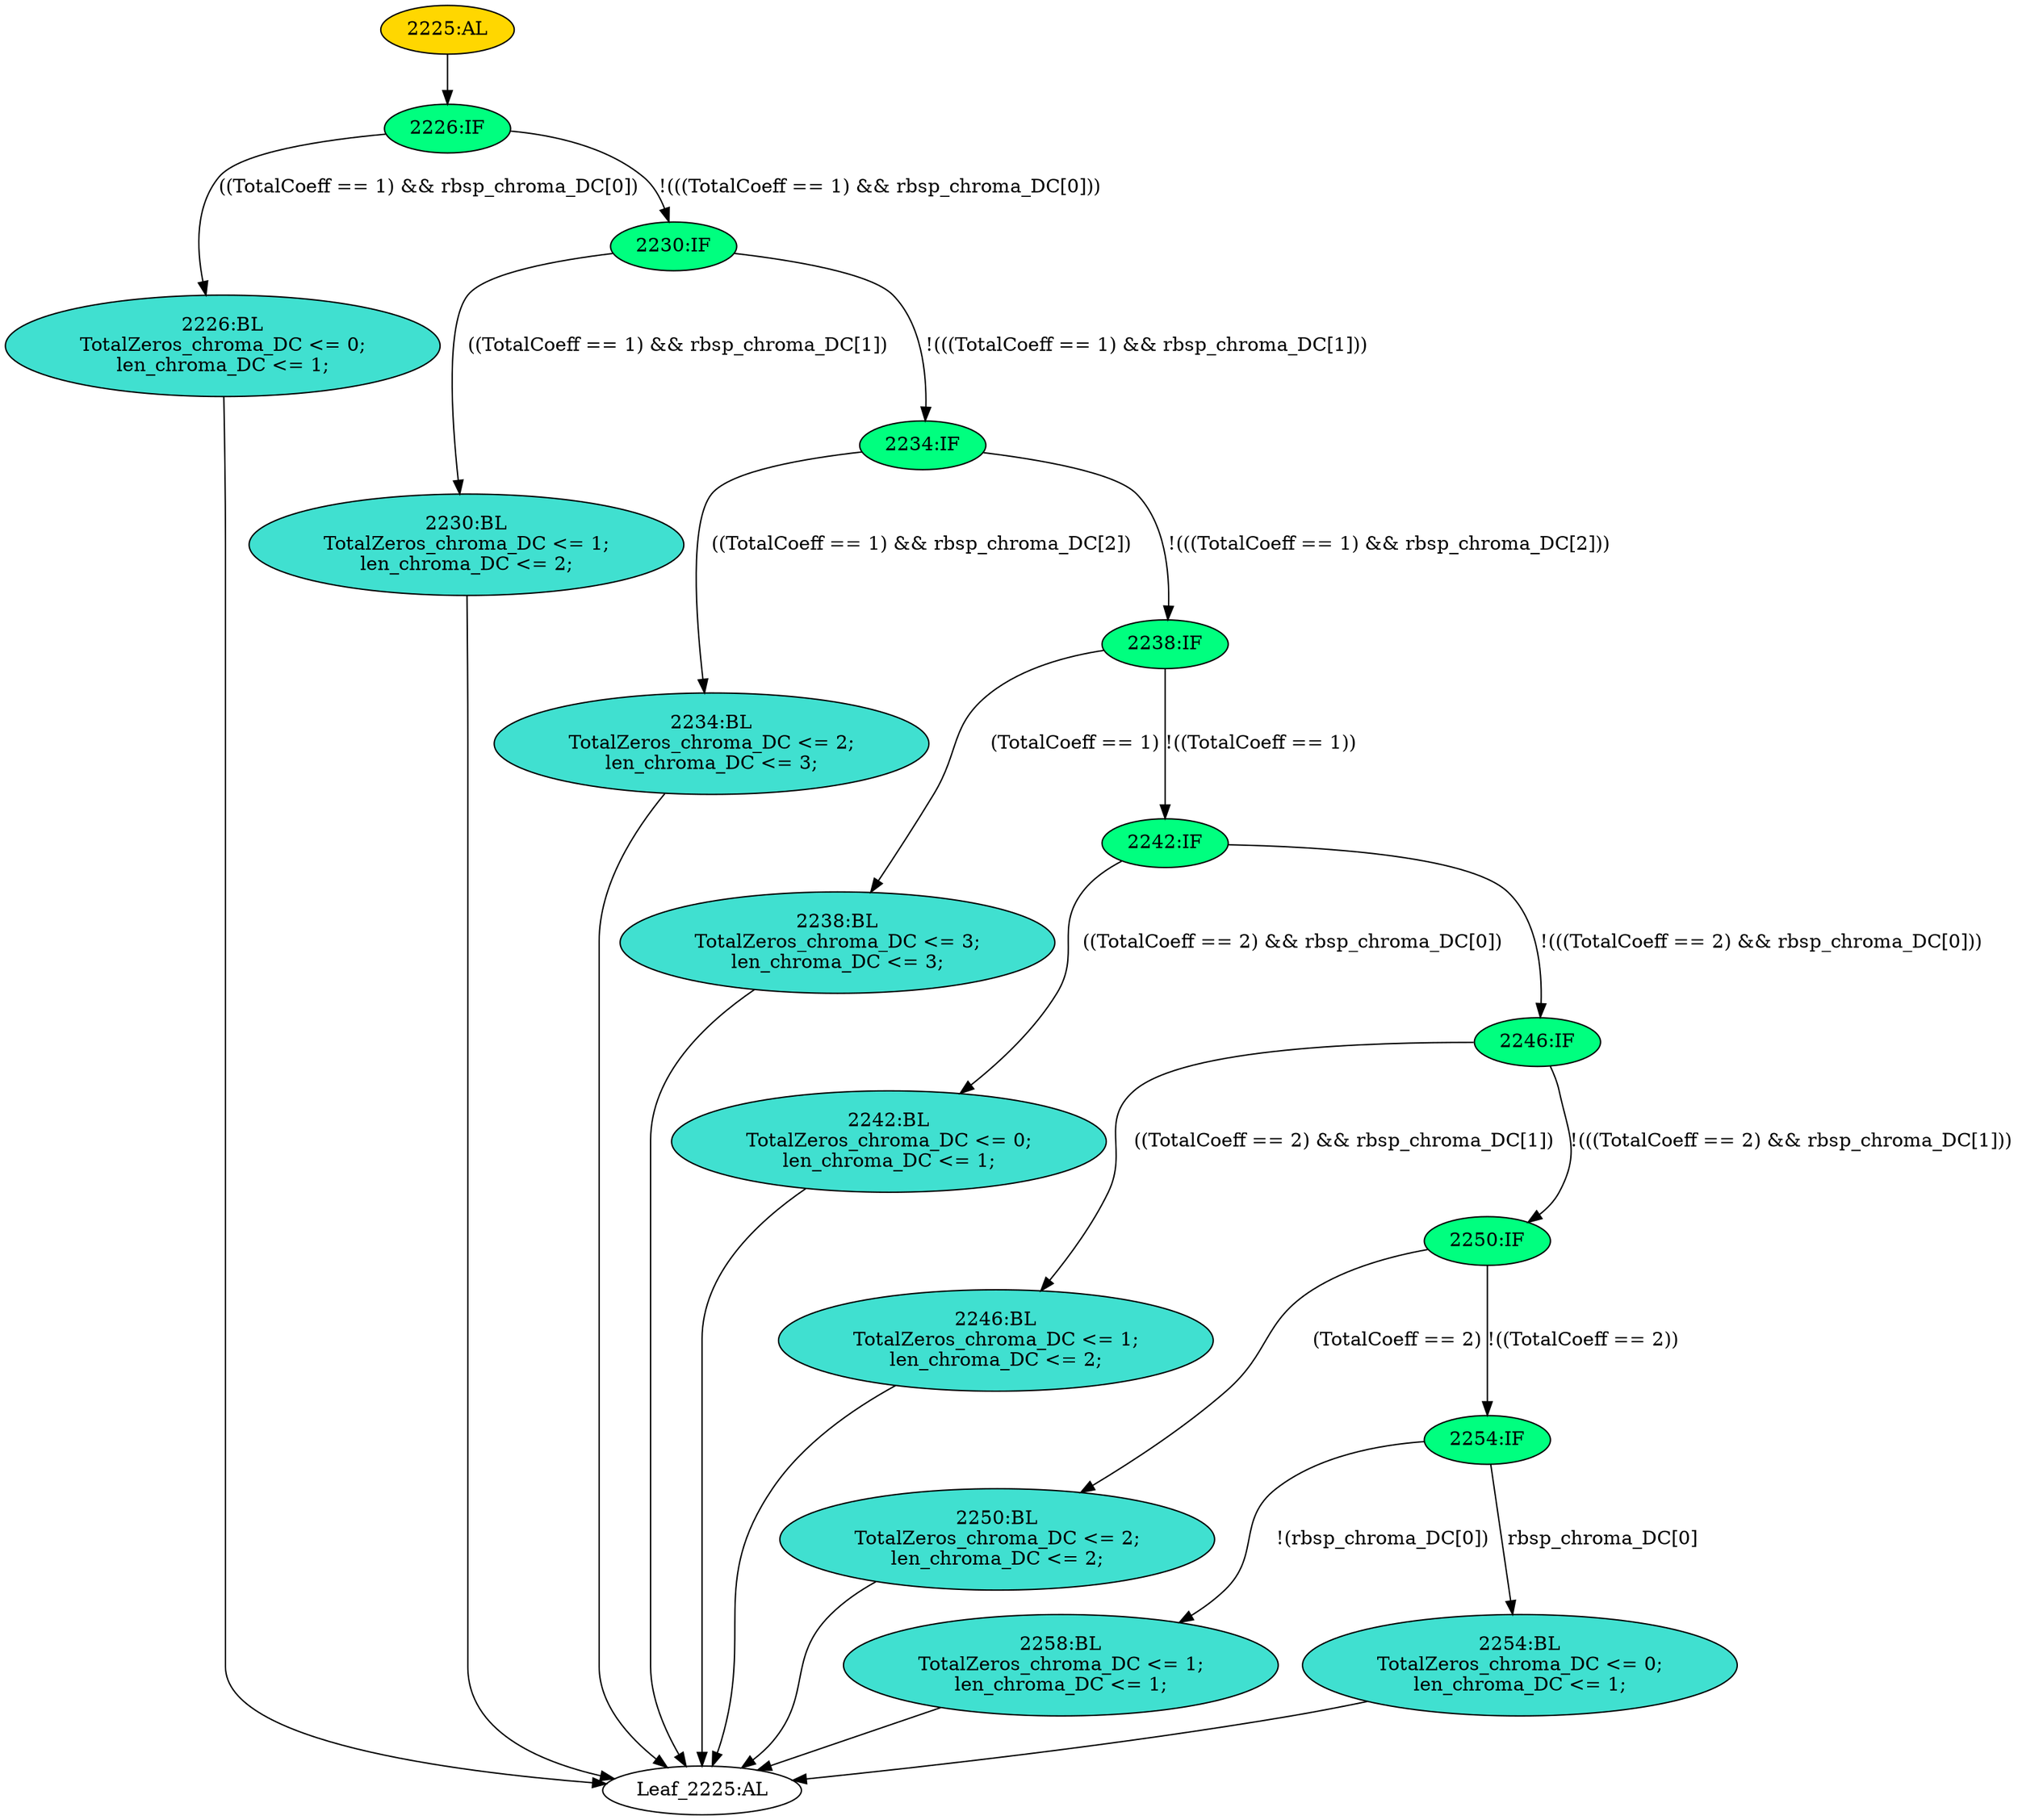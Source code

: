 strict digraph "" {
	node [label="\N"];
	"2250:BL"	 [ast="<pyverilog.vparser.ast.Block object at 0x7f204c598fd0>",
		fillcolor=turquoise,
		label="2250:BL
TotalZeros_chroma_DC <= 2;
len_chroma_DC <= 2;",
		statements="[<pyverilog.vparser.ast.NonblockingSubstitution object at 0x7f204c598cd0>, <pyverilog.vparser.ast.NonblockingSubstitution object \
at 0x7f204c598f10>]",
		style=filled,
		typ=Block];
	"Leaf_2225:AL"	 [def_var="['TotalZeros_chroma_DC', 'len_chroma_DC']",
		label="Leaf_2225:AL"];
	"2250:BL" -> "Leaf_2225:AL"	 [cond="[]",
		lineno=None];
	"2226:BL"	 [ast="<pyverilog.vparser.ast.Block object at 0x7f204c749690>",
		fillcolor=turquoise,
		label="2226:BL
TotalZeros_chroma_DC <= 0;
len_chroma_DC <= 1;",
		statements="[<pyverilog.vparser.ast.NonblockingSubstitution object at 0x7f204c598d10>, <pyverilog.vparser.ast.NonblockingSubstitution object \
at 0x7f204c749110>]",
		style=filled,
		typ=Block];
	"2226:BL" -> "Leaf_2225:AL"	 [cond="[]",
		lineno=None];
	"2225:AL"	 [ast="<pyverilog.vparser.ast.Always object at 0x7f204c749510>",
		clk_sens=False,
		fillcolor=gold,
		label="2225:AL",
		sens="[]",
		statements="[]",
		style=filled,
		typ=Always,
		use_var="['rbsp_chroma_DC', 'TotalCoeff']"];
	"2226:IF"	 [ast="<pyverilog.vparser.ast.IfStatement object at 0x7f204c749910>",
		fillcolor=springgreen,
		label="2226:IF",
		statements="[]",
		style=filled,
		typ=IfStatement];
	"2225:AL" -> "2226:IF"	 [cond="[]",
		lineno=None];
	"2234:BL"	 [ast="<pyverilog.vparser.ast.Block object at 0x7f204c747650>",
		fillcolor=turquoise,
		label="2234:BL
TotalZeros_chroma_DC <= 2;
len_chroma_DC <= 3;",
		statements="[<pyverilog.vparser.ast.NonblockingSubstitution object at 0x7f204c747690>, <pyverilog.vparser.ast.NonblockingSubstitution object \
at 0x7f204c747810>]",
		style=filled,
		typ=Block];
	"2234:BL" -> "Leaf_2225:AL"	 [cond="[]",
		lineno=None];
	"2258:BL"	 [ast="<pyverilog.vparser.ast.Block object at 0x7f204c749c90>",
		fillcolor=turquoise,
		label="2258:BL
TotalZeros_chroma_DC <= 1;
len_chroma_DC <= 1;",
		statements="[<pyverilog.vparser.ast.NonblockingSubstitution object at 0x7f204c749cd0>, <pyverilog.vparser.ast.NonblockingSubstitution object \
at 0x7f204c749850>]",
		style=filled,
		typ=Block];
	"2258:BL" -> "Leaf_2225:AL"	 [cond="[]",
		lineno=None];
	"2246:BL"	 [ast="<pyverilog.vparser.ast.Block object at 0x7f204c6dddd0>",
		fillcolor=turquoise,
		label="2246:BL
TotalZeros_chroma_DC <= 1;
len_chroma_DC <= 2;",
		statements="[<pyverilog.vparser.ast.NonblockingSubstitution object at 0x7f204c6dd090>, <pyverilog.vparser.ast.NonblockingSubstitution object \
at 0x7f204c6dded0>]",
		style=filled,
		typ=Block];
	"2246:BL" -> "Leaf_2225:AL"	 [cond="[]",
		lineno=None];
	"2254:BL"	 [ast="<pyverilog.vparser.ast.Block object at 0x7f204c749e50>",
		fillcolor=turquoise,
		label="2254:BL
TotalZeros_chroma_DC <= 0;
len_chroma_DC <= 1;",
		statements="[<pyverilog.vparser.ast.NonblockingSubstitution object at 0x7f204c749ed0>, <pyverilog.vparser.ast.NonblockingSubstitution object \
at 0x7f204c7490d0>]",
		style=filled,
		typ=Block];
	"2254:BL" -> "Leaf_2225:AL"	 [cond="[]",
		lineno=None];
	"2242:BL"	 [ast="<pyverilog.vparser.ast.Block object at 0x7f204c59f3d0>",
		fillcolor=turquoise,
		label="2242:BL
TotalZeros_chroma_DC <= 0;
len_chroma_DC <= 1;",
		statements="[<pyverilog.vparser.ast.NonblockingSubstitution object at 0x7f204c59f210>, <pyverilog.vparser.ast.NonblockingSubstitution object \
at 0x7f204c59f050>]",
		style=filled,
		typ=Block];
	"2242:BL" -> "Leaf_2225:AL"	 [cond="[]",
		lineno=None];
	"2238:IF"	 [ast="<pyverilog.vparser.ast.IfStatement object at 0x7f204c749b50>",
		fillcolor=springgreen,
		label="2238:IF",
		statements="[]",
		style=filled,
		typ=IfStatement];
	"2238:BL"	 [ast="<pyverilog.vparser.ast.Block object at 0x7f204c747250>",
		fillcolor=turquoise,
		label="2238:BL
TotalZeros_chroma_DC <= 3;
len_chroma_DC <= 3;",
		statements="[<pyverilog.vparser.ast.NonblockingSubstitution object at 0x7f204c747290>, <pyverilog.vparser.ast.NonblockingSubstitution object \
at 0x7f204c747410>]",
		style=filled,
		typ=Block];
	"2238:IF" -> "2238:BL"	 [cond="['TotalCoeff']",
		label="(TotalCoeff == 1)",
		lineno=2238];
	"2242:IF"	 [ast="<pyverilog.vparser.ast.IfStatement object at 0x7f204c749b90>",
		fillcolor=springgreen,
		label="2242:IF",
		statements="[]",
		style=filled,
		typ=IfStatement];
	"2238:IF" -> "2242:IF"	 [cond="['TotalCoeff']",
		label="!((TotalCoeff == 1))",
		lineno=2238];
	"2230:BL"	 [ast="<pyverilog.vparser.ast.Block object at 0x7f204c747b90>",
		fillcolor=turquoise,
		label="2230:BL
TotalZeros_chroma_DC <= 1;
len_chroma_DC <= 2;",
		statements="[<pyverilog.vparser.ast.NonblockingSubstitution object at 0x7f204c747bd0>, <pyverilog.vparser.ast.NonblockingSubstitution object \
at 0x7f204c747d50>]",
		style=filled,
		typ=Block];
	"2230:BL" -> "Leaf_2225:AL"	 [cond="[]",
		lineno=None];
	"2254:IF"	 [ast="<pyverilog.vparser.ast.IfStatement object at 0x7f204c749c50>",
		fillcolor=springgreen,
		label="2254:IF",
		statements="[]",
		style=filled,
		typ=IfStatement];
	"2254:IF" -> "2258:BL"	 [cond="['rbsp_chroma_DC']",
		label="!(rbsp_chroma_DC[0])",
		lineno=2254];
	"2254:IF" -> "2254:BL"	 [cond="['rbsp_chroma_DC']",
		label="rbsp_chroma_DC[0]",
		lineno=2254];
	"2226:IF" -> "2226:BL"	 [cond="['TotalCoeff', 'rbsp_chroma_DC']",
		label="((TotalCoeff == 1) && rbsp_chroma_DC[0])",
		lineno=2226];
	"2230:IF"	 [ast="<pyverilog.vparser.ast.IfStatement object at 0x7f204c749a90>",
		fillcolor=springgreen,
		label="2230:IF",
		statements="[]",
		style=filled,
		typ=IfStatement];
	"2226:IF" -> "2230:IF"	 [cond="['TotalCoeff', 'rbsp_chroma_DC']",
		label="!(((TotalCoeff == 1) && rbsp_chroma_DC[0]))",
		lineno=2226];
	"2250:IF"	 [ast="<pyverilog.vparser.ast.IfStatement object at 0x7f204c749c10>",
		fillcolor=springgreen,
		label="2250:IF",
		statements="[]",
		style=filled,
		typ=IfStatement];
	"2250:IF" -> "2250:BL"	 [cond="['TotalCoeff']",
		label="(TotalCoeff == 2)",
		lineno=2250];
	"2250:IF" -> "2254:IF"	 [cond="['TotalCoeff']",
		label="!((TotalCoeff == 2))",
		lineno=2250];
	"2246:IF"	 [ast="<pyverilog.vparser.ast.IfStatement object at 0x7f204c749bd0>",
		fillcolor=springgreen,
		label="2246:IF",
		statements="[]",
		style=filled,
		typ=IfStatement];
	"2246:IF" -> "2246:BL"	 [cond="['TotalCoeff', 'rbsp_chroma_DC']",
		label="((TotalCoeff == 2) && rbsp_chroma_DC[1])",
		lineno=2246];
	"2246:IF" -> "2250:IF"	 [cond="['TotalCoeff', 'rbsp_chroma_DC']",
		label="!(((TotalCoeff == 2) && rbsp_chroma_DC[1]))",
		lineno=2246];
	"2230:IF" -> "2230:BL"	 [cond="['TotalCoeff', 'rbsp_chroma_DC']",
		label="((TotalCoeff == 1) && rbsp_chroma_DC[1])",
		lineno=2230];
	"2234:IF"	 [ast="<pyverilog.vparser.ast.IfStatement object at 0x7f204c749ad0>",
		fillcolor=springgreen,
		label="2234:IF",
		statements="[]",
		style=filled,
		typ=IfStatement];
	"2230:IF" -> "2234:IF"	 [cond="['TotalCoeff', 'rbsp_chroma_DC']",
		label="!(((TotalCoeff == 1) && rbsp_chroma_DC[1]))",
		lineno=2230];
	"2238:BL" -> "Leaf_2225:AL"	 [cond="[]",
		lineno=None];
	"2242:IF" -> "2242:BL"	 [cond="['TotalCoeff', 'rbsp_chroma_DC']",
		label="((TotalCoeff == 2) && rbsp_chroma_DC[0])",
		lineno=2242];
	"2242:IF" -> "2246:IF"	 [cond="['TotalCoeff', 'rbsp_chroma_DC']",
		label="!(((TotalCoeff == 2) && rbsp_chroma_DC[0]))",
		lineno=2242];
	"2234:IF" -> "2234:BL"	 [cond="['TotalCoeff', 'rbsp_chroma_DC']",
		label="((TotalCoeff == 1) && rbsp_chroma_DC[2])",
		lineno=2234];
	"2234:IF" -> "2238:IF"	 [cond="['TotalCoeff', 'rbsp_chroma_DC']",
		label="!(((TotalCoeff == 1) && rbsp_chroma_DC[2]))",
		lineno=2234];
}
